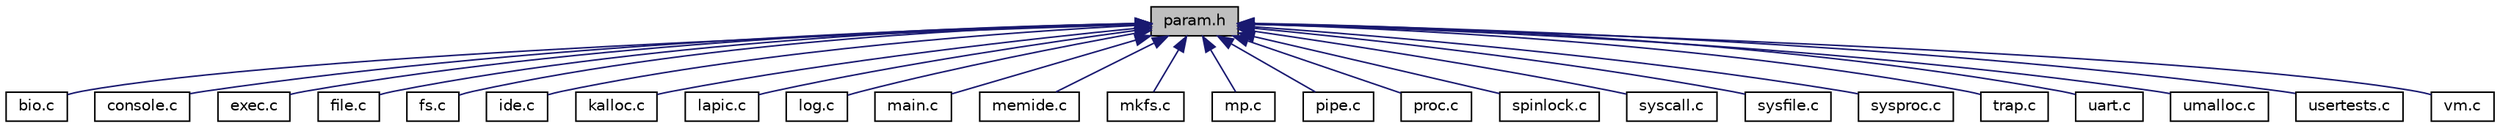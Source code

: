 digraph "param.h"
{
  edge [fontname="Helvetica",fontsize="10",labelfontname="Helvetica",labelfontsize="10"];
  node [fontname="Helvetica",fontsize="10",shape=record];
  Node1 [label="param.h",height=0.2,width=0.4,color="black", fillcolor="grey75", style="filled", fontcolor="black"];
  Node1 -> Node2 [dir="back",color="midnightblue",fontsize="10",style="solid"];
  Node2 [label="bio.c",height=0.2,width=0.4,color="black", fillcolor="white", style="filled",URL="$bio_8c.html"];
  Node1 -> Node3 [dir="back",color="midnightblue",fontsize="10",style="solid"];
  Node3 [label="console.c",height=0.2,width=0.4,color="black", fillcolor="white", style="filled",URL="$console_8c.html"];
  Node1 -> Node4 [dir="back",color="midnightblue",fontsize="10",style="solid"];
  Node4 [label="exec.c",height=0.2,width=0.4,color="black", fillcolor="white", style="filled",URL="$exec_8c.html"];
  Node1 -> Node5 [dir="back",color="midnightblue",fontsize="10",style="solid"];
  Node5 [label="file.c",height=0.2,width=0.4,color="black", fillcolor="white", style="filled",URL="$file_8c.html"];
  Node1 -> Node6 [dir="back",color="midnightblue",fontsize="10",style="solid"];
  Node6 [label="fs.c",height=0.2,width=0.4,color="black", fillcolor="white", style="filled",URL="$fs_8c.html"];
  Node1 -> Node7 [dir="back",color="midnightblue",fontsize="10",style="solid"];
  Node7 [label="ide.c",height=0.2,width=0.4,color="black", fillcolor="white", style="filled",URL="$ide_8c.html"];
  Node1 -> Node8 [dir="back",color="midnightblue",fontsize="10",style="solid"];
  Node8 [label="kalloc.c",height=0.2,width=0.4,color="black", fillcolor="white", style="filled",URL="$kalloc_8c.html"];
  Node1 -> Node9 [dir="back",color="midnightblue",fontsize="10",style="solid"];
  Node9 [label="lapic.c",height=0.2,width=0.4,color="black", fillcolor="white", style="filled",URL="$lapic_8c.html"];
  Node1 -> Node10 [dir="back",color="midnightblue",fontsize="10",style="solid"];
  Node10 [label="log.c",height=0.2,width=0.4,color="black", fillcolor="white", style="filled",URL="$log_8c.html"];
  Node1 -> Node11 [dir="back",color="midnightblue",fontsize="10",style="solid"];
  Node11 [label="main.c",height=0.2,width=0.4,color="black", fillcolor="white", style="filled",URL="$main_8c.html"];
  Node1 -> Node12 [dir="back",color="midnightblue",fontsize="10",style="solid"];
  Node12 [label="memide.c",height=0.2,width=0.4,color="black", fillcolor="white", style="filled",URL="$memide_8c.html"];
  Node1 -> Node13 [dir="back",color="midnightblue",fontsize="10",style="solid"];
  Node13 [label="mkfs.c",height=0.2,width=0.4,color="black", fillcolor="white", style="filled",URL="$mkfs_8c.html"];
  Node1 -> Node14 [dir="back",color="midnightblue",fontsize="10",style="solid"];
  Node14 [label="mp.c",height=0.2,width=0.4,color="black", fillcolor="white", style="filled",URL="$mp_8c.html"];
  Node1 -> Node15 [dir="back",color="midnightblue",fontsize="10",style="solid"];
  Node15 [label="pipe.c",height=0.2,width=0.4,color="black", fillcolor="white", style="filled",URL="$pipe_8c.html"];
  Node1 -> Node16 [dir="back",color="midnightblue",fontsize="10",style="solid"];
  Node16 [label="proc.c",height=0.2,width=0.4,color="black", fillcolor="white", style="filled",URL="$proc_8c.html"];
  Node1 -> Node17 [dir="back",color="midnightblue",fontsize="10",style="solid"];
  Node17 [label="spinlock.c",height=0.2,width=0.4,color="black", fillcolor="white", style="filled",URL="$spinlock_8c.html"];
  Node1 -> Node18 [dir="back",color="midnightblue",fontsize="10",style="solid"];
  Node18 [label="syscall.c",height=0.2,width=0.4,color="black", fillcolor="white", style="filled",URL="$syscall_8c.html"];
  Node1 -> Node19 [dir="back",color="midnightblue",fontsize="10",style="solid"];
  Node19 [label="sysfile.c",height=0.2,width=0.4,color="black", fillcolor="white", style="filled",URL="$sysfile_8c.html"];
  Node1 -> Node20 [dir="back",color="midnightblue",fontsize="10",style="solid"];
  Node20 [label="sysproc.c",height=0.2,width=0.4,color="black", fillcolor="white", style="filled",URL="$sysproc_8c.html"];
  Node1 -> Node21 [dir="back",color="midnightblue",fontsize="10",style="solid"];
  Node21 [label="trap.c",height=0.2,width=0.4,color="black", fillcolor="white", style="filled",URL="$trap_8c.html"];
  Node1 -> Node22 [dir="back",color="midnightblue",fontsize="10",style="solid"];
  Node22 [label="uart.c",height=0.2,width=0.4,color="black", fillcolor="white", style="filled",URL="$uart_8c.html"];
  Node1 -> Node23 [dir="back",color="midnightblue",fontsize="10",style="solid"];
  Node23 [label="umalloc.c",height=0.2,width=0.4,color="black", fillcolor="white", style="filled",URL="$umalloc_8c.html"];
  Node1 -> Node24 [dir="back",color="midnightblue",fontsize="10",style="solid"];
  Node24 [label="usertests.c",height=0.2,width=0.4,color="black", fillcolor="white", style="filled",URL="$usertests_8c.html"];
  Node1 -> Node25 [dir="back",color="midnightblue",fontsize="10",style="solid"];
  Node25 [label="vm.c",height=0.2,width=0.4,color="black", fillcolor="white", style="filled",URL="$vm_8c.html"];
}
